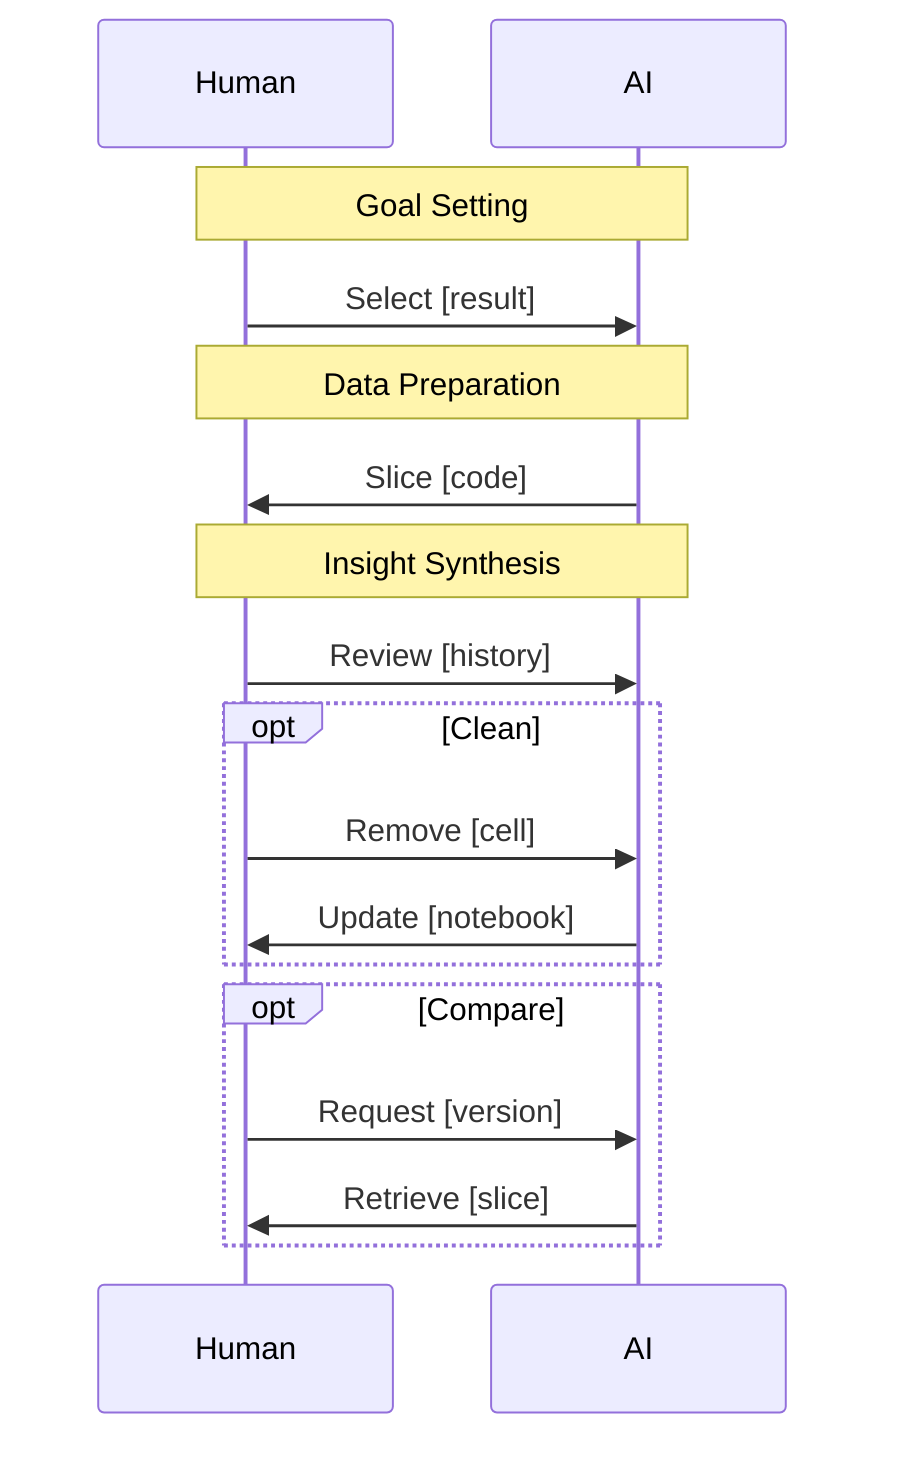 sequenceDiagram
    participant H as Human
    participant A as AI

    note over H,A: Goal Setting
    H ->> A: Select [result]

    note over H,A: Data Preparation
    A ->> H: Slice [code]

    note over H,A: Insight Synthesis
    H ->> A: Review [history]
    opt Clean
        H ->> A: Remove [cell]
        A ->> H: Update [notebook]
    end
    opt Compare
        H ->> A: Request [version]
        A ->> H: Retrieve [slice]
    end